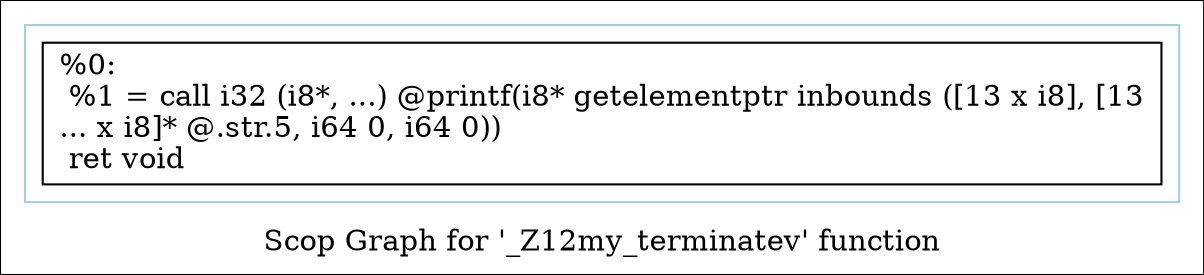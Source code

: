 digraph "Scop Graph for '_Z12my_terminatev' function" {
	label="Scop Graph for '_Z12my_terminatev' function";

	Node0x1b1ca80 [shape=record,label="{%0:\l  %1 = call i32 (i8*, ...) @printf(i8* getelementptr inbounds ([13 x i8], [13\l... x i8]* @.str.5, i64 0, i64 0))\l  ret void\l}"];
	colorscheme = "paired12"
        subgraph cluster_0x1b11210 {
          label = "";
          style = solid;
          color = 1
          Node0x1b1ca80;
        }
}
